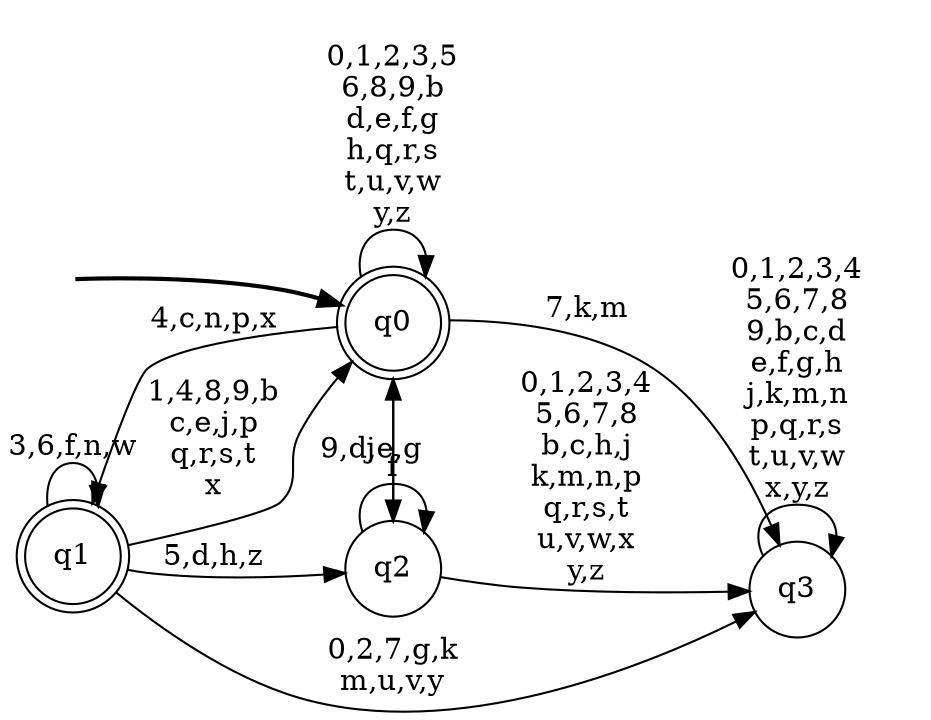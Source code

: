 digraph BlueStar {
__start0 [style = invis, shape = none, label = "", width = 0, height = 0];

rankdir=LR;
size="8,5";

s0 [style="rounded,filled", color="black", fillcolor="white" shape="doublecircle", label="q0"];
s1 [style="rounded,filled", color="black", fillcolor="white" shape="doublecircle", label="q1"];
s2 [style="filled", color="black", fillcolor="white" shape="circle", label="q2"];
s3 [style="filled", color="black", fillcolor="white" shape="circle", label="q3"];
subgraph cluster_main { 
	graph [pad=".75", ranksep="0.15", nodesep="0.15"];
	 style=invis; 
	__start0 -> s0 [penwidth=2];
}
s0 -> s0 [label="0,1,2,3,5\n6,8,9,b\nd,e,f,g\nh,q,r,s\nt,u,v,w\ny,z"];
s0 -> s1 [label="4,c,n,p,x"];
s0 -> s2 [label="j"];
s0 -> s3 [label="7,k,m"];
s1 -> s0 [label="1,4,8,9,b\nc,e,j,p\nq,r,s,t\nx"];
s1 -> s1 [label="3,6,f,n,w"];
s1 -> s2 [label="5,d,h,z"];
s1 -> s3 [label="0,2,7,g,k\nm,u,v,y"];
s2 -> s0 [label="9,d,e,g"];
s2 -> s2 [label="f"];
s2 -> s3 [label="0,1,2,3,4\n5,6,7,8\nb,c,h,j\nk,m,n,p\nq,r,s,t\nu,v,w,x\ny,z"];
s3 -> s3 [label="0,1,2,3,4\n5,6,7,8\n9,b,c,d\ne,f,g,h\nj,k,m,n\np,q,r,s\nt,u,v,w\nx,y,z"];

}